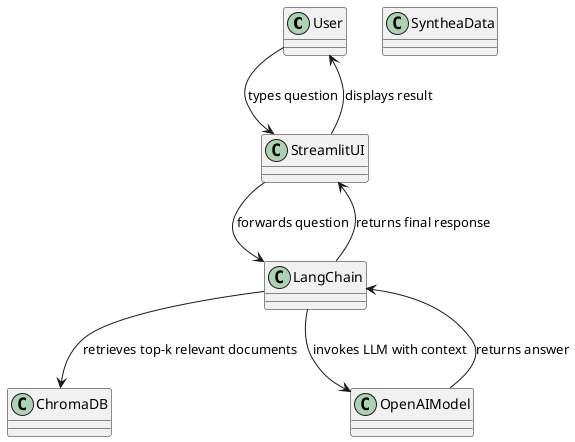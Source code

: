 @startuml
!define RECTANGLE class
RECTANGLE User
RECTANGLE StreamlitUI
RECTANGLE LangChain
RECTANGLE ChromaDB
RECTANGLE OpenAIModel
RECTANGLE SyntheaData

User --> StreamlitUI : types question
StreamlitUI --> LangChain : forwards question
LangChain --> ChromaDB : retrieves top-k relevant documents
LangChain --> OpenAIModel : invokes LLM with context
OpenAIModel --> LangChain : returns answer
LangChain --> StreamlitUI : returns final response
StreamlitUI --> User : displays result
@enduml
